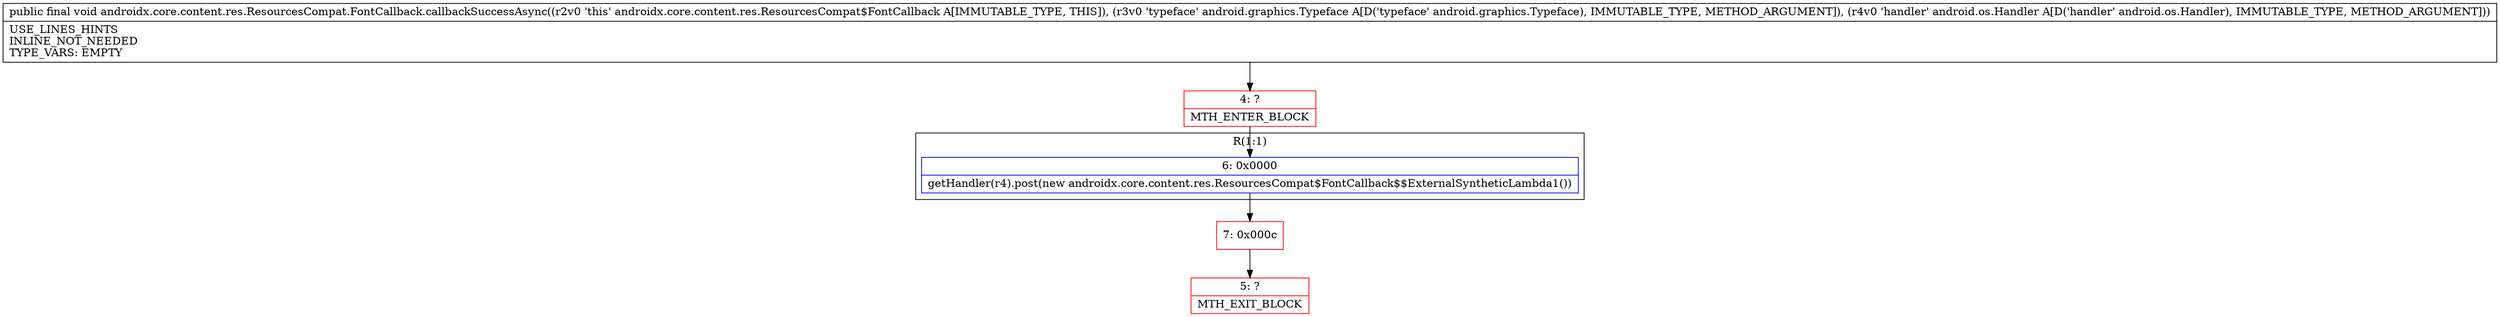 digraph "CFG forandroidx.core.content.res.ResourcesCompat.FontCallback.callbackSuccessAsync(Landroid\/graphics\/Typeface;Landroid\/os\/Handler;)V" {
subgraph cluster_Region_1795513982 {
label = "R(1:1)";
node [shape=record,color=blue];
Node_6 [shape=record,label="{6\:\ 0x0000|getHandler(r4).post(new androidx.core.content.res.ResourcesCompat$FontCallback$$ExternalSyntheticLambda1())\l}"];
}
Node_4 [shape=record,color=red,label="{4\:\ ?|MTH_ENTER_BLOCK\l}"];
Node_7 [shape=record,color=red,label="{7\:\ 0x000c}"];
Node_5 [shape=record,color=red,label="{5\:\ ?|MTH_EXIT_BLOCK\l}"];
MethodNode[shape=record,label="{public final void androidx.core.content.res.ResourcesCompat.FontCallback.callbackSuccessAsync((r2v0 'this' androidx.core.content.res.ResourcesCompat$FontCallback A[IMMUTABLE_TYPE, THIS]), (r3v0 'typeface' android.graphics.Typeface A[D('typeface' android.graphics.Typeface), IMMUTABLE_TYPE, METHOD_ARGUMENT]), (r4v0 'handler' android.os.Handler A[D('handler' android.os.Handler), IMMUTABLE_TYPE, METHOD_ARGUMENT]))  | USE_LINES_HINTS\lINLINE_NOT_NEEDED\lTYPE_VARS: EMPTY\l}"];
MethodNode -> Node_4;Node_6 -> Node_7;
Node_4 -> Node_6;
Node_7 -> Node_5;
}

